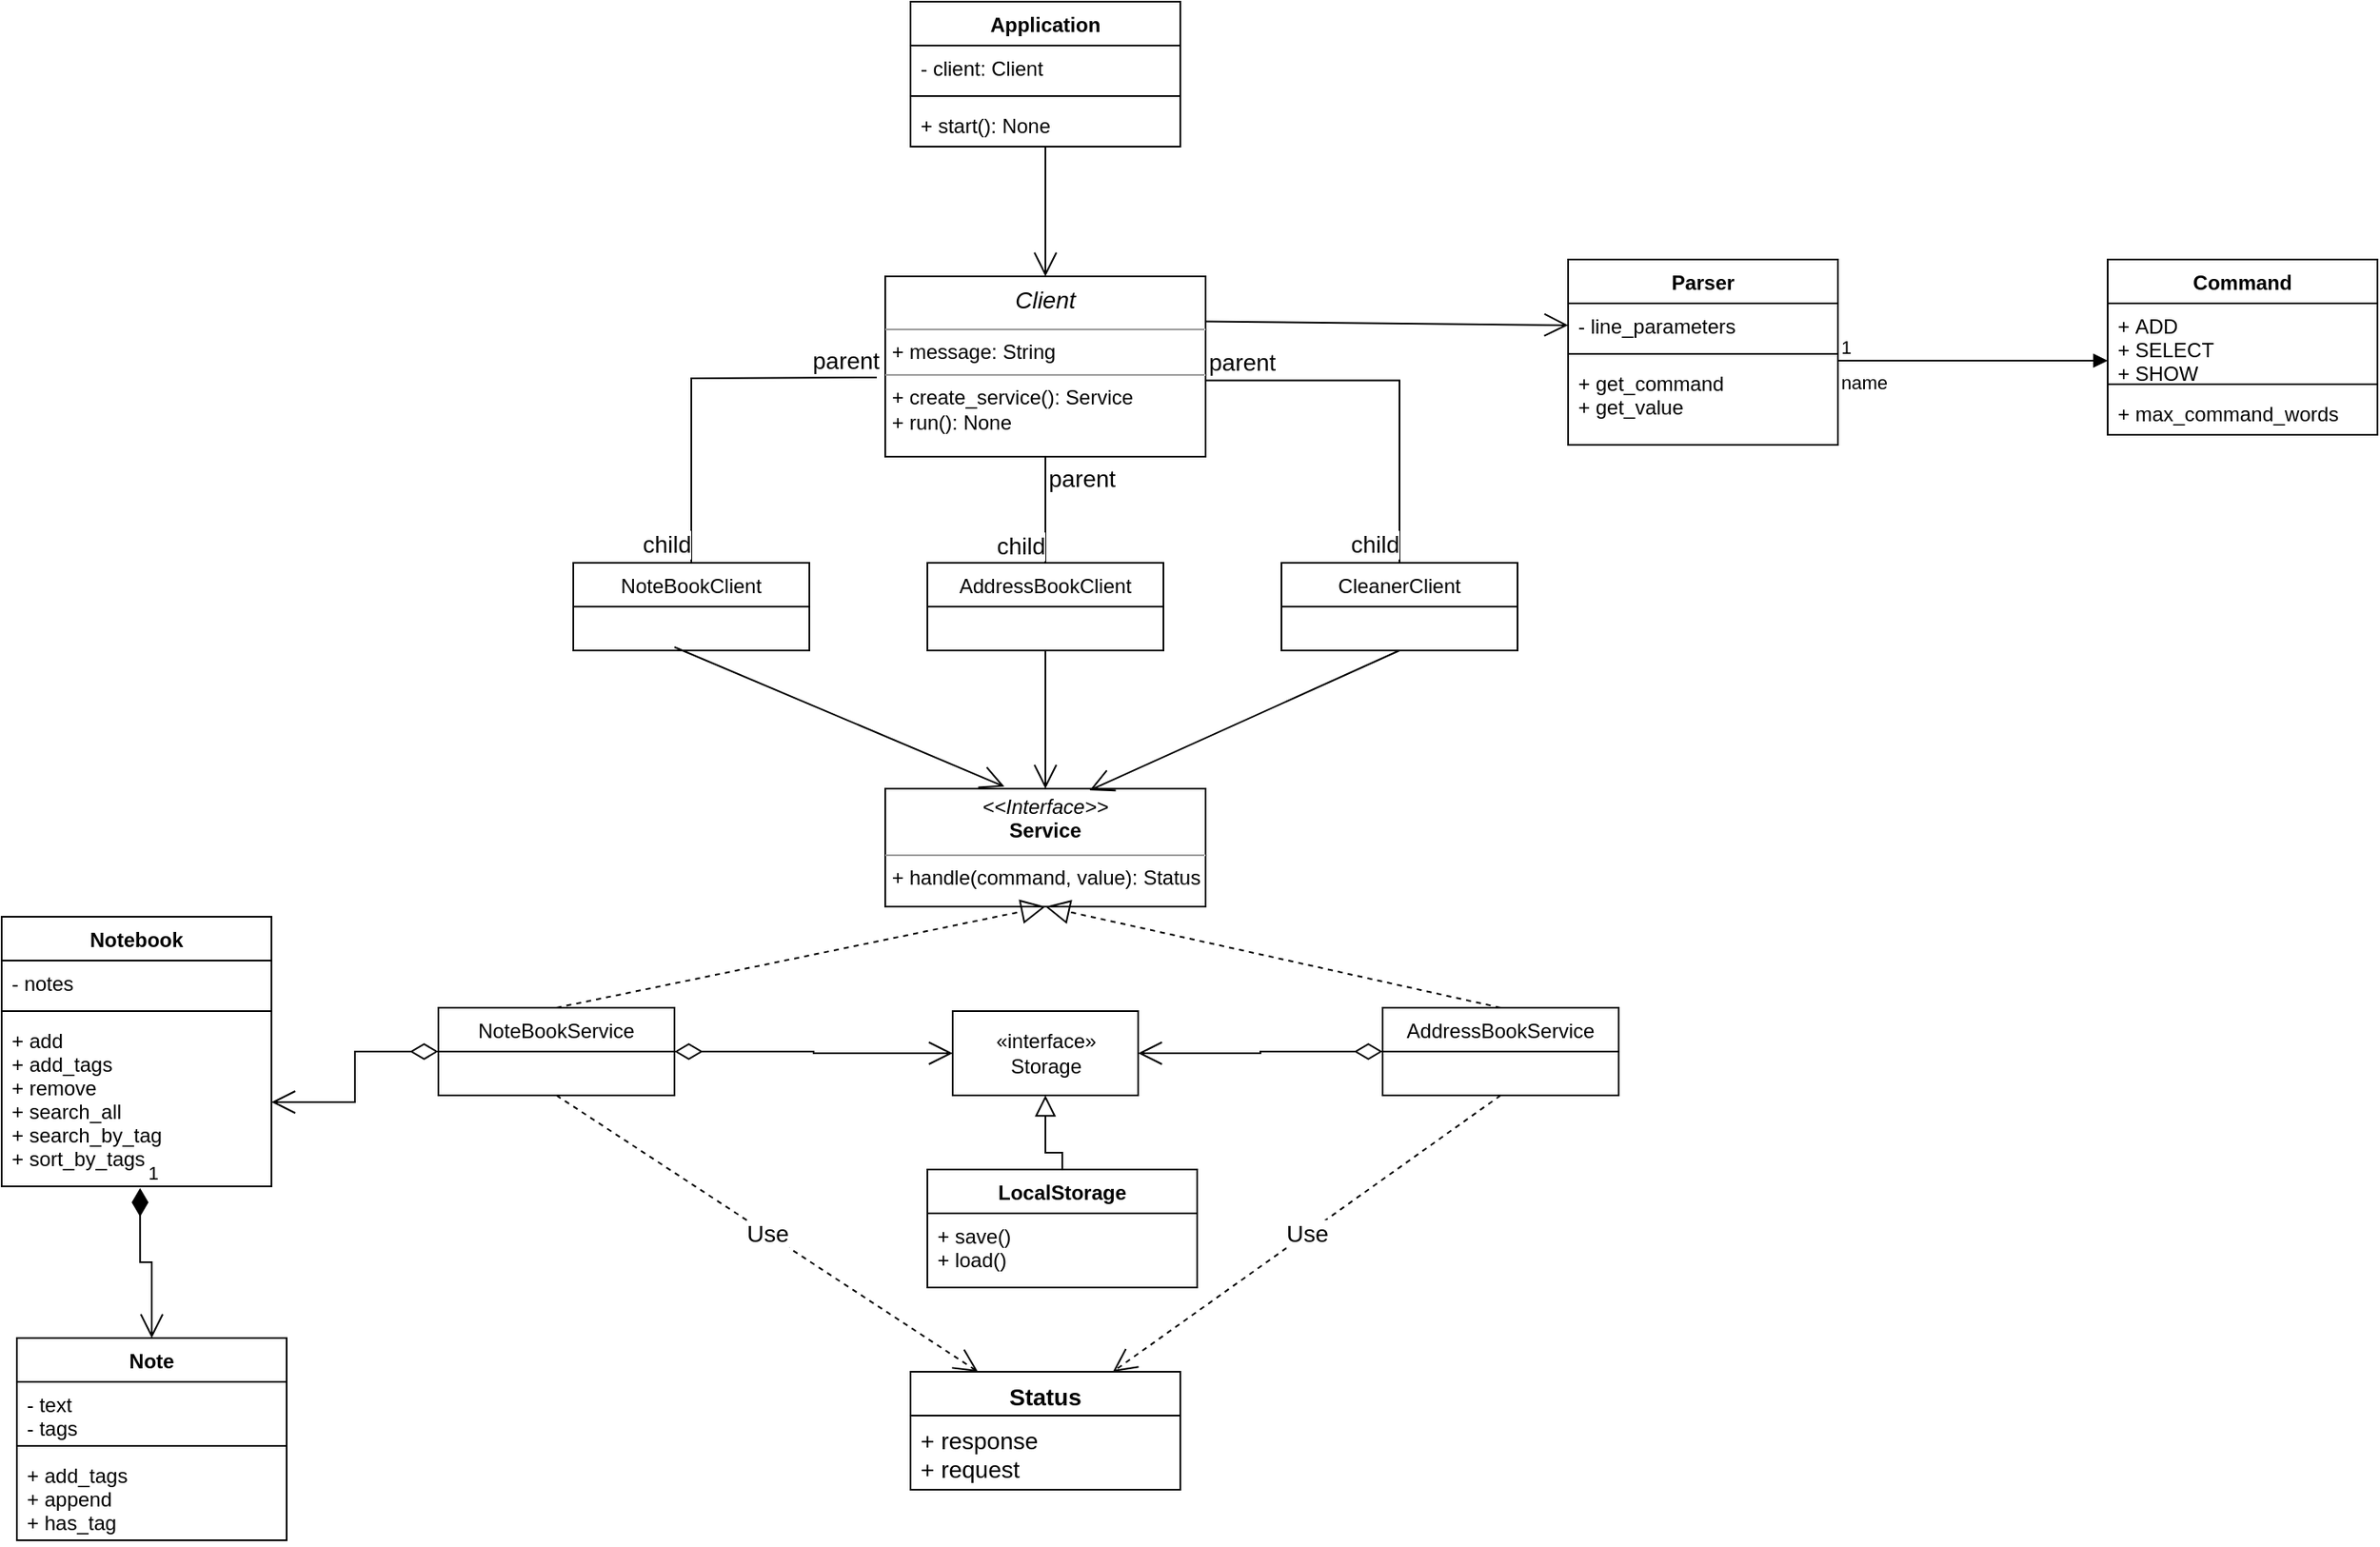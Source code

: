 <mxfile version="20.3.7" type="device"><diagram id="C5RBs43oDa-KdzZeNtuy" name="Page-1"><mxGraphModel dx="998" dy="1175" grid="1" gridSize="10" guides="1" tooltips="1" connect="1" arrows="1" fold="1" page="1" pageScale="1" pageWidth="827" pageHeight="1169" math="0" shadow="0"><root><mxCell id="WIyWlLk6GJQsqaUBKTNV-0"/><mxCell id="WIyWlLk6GJQsqaUBKTNV-1" parent="WIyWlLk6GJQsqaUBKTNV-0"/><mxCell id="h3jM9KWAwBkzTcOZLeY9-10" value="Parser" style="swimlane;fontStyle=1;align=center;verticalAlign=top;childLayout=stackLayout;horizontal=1;startSize=26;horizontalStack=0;resizeParent=1;resizeParentMax=0;resizeLast=0;collapsible=1;marginBottom=0;" parent="WIyWlLk6GJQsqaUBKTNV-1" vertex="1"><mxGeometry x="2200" y="270" width="160" height="110" as="geometry"><mxRectangle x="290" y="560" width="110" height="30" as="alternateBounds"/></mxGeometry></mxCell><mxCell id="h3jM9KWAwBkzTcOZLeY9-11" value="- line_parameters&#10;" style="text;strokeColor=none;fillColor=none;align=left;verticalAlign=top;spacingLeft=4;spacingRight=4;overflow=hidden;rotatable=0;points=[[0,0.5],[1,0.5]];portConstraint=eastwest;" parent="h3jM9KWAwBkzTcOZLeY9-10" vertex="1"><mxGeometry y="26" width="160" height="26" as="geometry"/></mxCell><mxCell id="h3jM9KWAwBkzTcOZLeY9-12" value="" style="line;strokeWidth=1;fillColor=none;align=left;verticalAlign=middle;spacingTop=-1;spacingLeft=3;spacingRight=3;rotatable=0;labelPosition=right;points=[];portConstraint=eastwest;strokeColor=inherit;" parent="h3jM9KWAwBkzTcOZLeY9-10" vertex="1"><mxGeometry y="52" width="160" height="8" as="geometry"/></mxCell><mxCell id="h3jM9KWAwBkzTcOZLeY9-13" value="+ get_command&#10;+ get_value" style="text;strokeColor=none;fillColor=none;align=left;verticalAlign=top;spacingLeft=4;spacingRight=4;overflow=hidden;rotatable=0;points=[[0,0.5],[1,0.5]];portConstraint=eastwest;" parent="h3jM9KWAwBkzTcOZLeY9-10" vertex="1"><mxGeometry y="60" width="160" height="50" as="geometry"/></mxCell><mxCell id="h3jM9KWAwBkzTcOZLeY9-15" value="Command" style="swimlane;fontStyle=1;align=center;verticalAlign=top;childLayout=stackLayout;horizontal=1;startSize=26;horizontalStack=0;resizeParent=1;resizeParentMax=0;resizeLast=0;collapsible=1;marginBottom=0;" parent="WIyWlLk6GJQsqaUBKTNV-1" vertex="1"><mxGeometry x="2520" y="270" width="160" height="104" as="geometry"/></mxCell><mxCell id="h3jM9KWAwBkzTcOZLeY9-16" value="+ ADD&#10;+ SELECT&#10;+ SHOW&#10;&#10;" style="text;strokeColor=none;fillColor=none;align=left;verticalAlign=top;spacingLeft=4;spacingRight=4;overflow=hidden;rotatable=0;points=[[0,0.5],[1,0.5]];portConstraint=eastwest;" parent="h3jM9KWAwBkzTcOZLeY9-15" vertex="1"><mxGeometry y="26" width="160" height="44" as="geometry"/></mxCell><mxCell id="h3jM9KWAwBkzTcOZLeY9-17" value="" style="line;strokeWidth=1;fillColor=none;align=left;verticalAlign=middle;spacingTop=-1;spacingLeft=3;spacingRight=3;rotatable=0;labelPosition=right;points=[];portConstraint=eastwest;strokeColor=inherit;" parent="h3jM9KWAwBkzTcOZLeY9-15" vertex="1"><mxGeometry y="70" width="160" height="8" as="geometry"/></mxCell><mxCell id="h3jM9KWAwBkzTcOZLeY9-18" value="+ max_command_words&#10;" style="text;strokeColor=none;fillColor=none;align=left;verticalAlign=top;spacingLeft=4;spacingRight=4;overflow=hidden;rotatable=0;points=[[0,0.5],[1,0.5]];portConstraint=eastwest;" parent="h3jM9KWAwBkzTcOZLeY9-15" vertex="1"><mxGeometry y="78" width="160" height="26" as="geometry"/></mxCell><mxCell id="h3jM9KWAwBkzTcOZLeY9-19" value="Notebook" style="swimlane;fontStyle=1;align=center;verticalAlign=top;childLayout=stackLayout;horizontal=1;startSize=26;horizontalStack=0;resizeParent=1;resizeParentMax=0;resizeLast=0;collapsible=1;marginBottom=0;" parent="WIyWlLk6GJQsqaUBKTNV-1" vertex="1"><mxGeometry x="1271" y="660" width="160" height="160" as="geometry"/></mxCell><mxCell id="h3jM9KWAwBkzTcOZLeY9-20" value="- notes" style="text;strokeColor=none;fillColor=none;align=left;verticalAlign=top;spacingLeft=4;spacingRight=4;overflow=hidden;rotatable=0;points=[[0,0.5],[1,0.5]];portConstraint=eastwest;" parent="h3jM9KWAwBkzTcOZLeY9-19" vertex="1"><mxGeometry y="26" width="160" height="26" as="geometry"/></mxCell><mxCell id="h3jM9KWAwBkzTcOZLeY9-21" value="" style="line;strokeWidth=1;fillColor=none;align=left;verticalAlign=middle;spacingTop=-1;spacingLeft=3;spacingRight=3;rotatable=0;labelPosition=right;points=[];portConstraint=eastwest;strokeColor=inherit;" parent="h3jM9KWAwBkzTcOZLeY9-19" vertex="1"><mxGeometry y="52" width="160" height="8" as="geometry"/></mxCell><mxCell id="h3jM9KWAwBkzTcOZLeY9-22" value="+ add&#10;+ add_tags&#10;+ remove&#10;+ search_all&#10;+ search_by_tag&#10;+ sort_by_tags" style="text;strokeColor=none;fillColor=none;align=left;verticalAlign=top;spacingLeft=4;spacingRight=4;overflow=hidden;rotatable=0;points=[[0,0.5],[1,0.5]];portConstraint=eastwest;" parent="h3jM9KWAwBkzTcOZLeY9-19" vertex="1"><mxGeometry y="60" width="160" height="100" as="geometry"/></mxCell><mxCell id="h3jM9KWAwBkzTcOZLeY9-27" value="Note" style="swimlane;fontStyle=1;align=center;verticalAlign=top;childLayout=stackLayout;horizontal=1;startSize=26;horizontalStack=0;resizeParent=1;resizeParentMax=0;resizeLast=0;collapsible=1;marginBottom=0;" parent="WIyWlLk6GJQsqaUBKTNV-1" vertex="1"><mxGeometry x="1280" y="910" width="160" height="120" as="geometry"/></mxCell><mxCell id="h3jM9KWAwBkzTcOZLeY9-28" value="- text&#10;- tags&#10;" style="text;strokeColor=none;fillColor=none;align=left;verticalAlign=top;spacingLeft=4;spacingRight=4;overflow=hidden;rotatable=0;points=[[0,0.5],[1,0.5]];portConstraint=eastwest;" parent="h3jM9KWAwBkzTcOZLeY9-27" vertex="1"><mxGeometry y="26" width="160" height="34" as="geometry"/></mxCell><mxCell id="h3jM9KWAwBkzTcOZLeY9-29" value="" style="line;strokeWidth=1;fillColor=none;align=left;verticalAlign=middle;spacingTop=-1;spacingLeft=3;spacingRight=3;rotatable=0;labelPosition=right;points=[];portConstraint=eastwest;strokeColor=inherit;" parent="h3jM9KWAwBkzTcOZLeY9-27" vertex="1"><mxGeometry y="60" width="160" height="8" as="geometry"/></mxCell><mxCell id="h3jM9KWAwBkzTcOZLeY9-30" value="+ add_tags&#10;+ append&#10;+ has_tag" style="text;strokeColor=none;fillColor=none;align=left;verticalAlign=top;spacingLeft=4;spacingRight=4;overflow=hidden;rotatable=0;points=[[0,0.5],[1,0.5]];portConstraint=eastwest;" parent="h3jM9KWAwBkzTcOZLeY9-27" vertex="1"><mxGeometry y="68" width="160" height="52" as="geometry"/></mxCell><mxCell id="h3jM9KWAwBkzTcOZLeY9-32" value="1" style="endArrow=open;html=1;endSize=12;startArrow=diamondThin;startSize=14;startFill=1;edgeStyle=orthogonalEdgeStyle;align=left;verticalAlign=bottom;rounded=0;exitX=0.513;exitY=1.01;exitDx=0;exitDy=0;exitPerimeter=0;entryX=0.5;entryY=0;entryDx=0;entryDy=0;" parent="WIyWlLk6GJQsqaUBKTNV-1" source="h3jM9KWAwBkzTcOZLeY9-22" target="h3jM9KWAwBkzTcOZLeY9-27" edge="1"><mxGeometry x="-1" y="3" relative="1" as="geometry"><mxPoint x="1530" y="850" as="sourcePoint"/><mxPoint x="1230" y="960" as="targetPoint"/></mxGeometry></mxCell><mxCell id="h3jM9KWAwBkzTcOZLeY9-35" value="name" style="endArrow=block;endFill=1;html=1;edgeStyle=orthogonalEdgeStyle;align=left;verticalAlign=top;rounded=0;" parent="WIyWlLk6GJQsqaUBKTNV-1" edge="1"><mxGeometry x="-1" relative="1" as="geometry"><mxPoint x="2360" y="330" as="sourcePoint"/><mxPoint x="2520" y="330" as="targetPoint"/></mxGeometry></mxCell><mxCell id="h3jM9KWAwBkzTcOZLeY9-36" value="1" style="edgeLabel;resizable=0;html=1;align=left;verticalAlign=bottom;" parent="h3jM9KWAwBkzTcOZLeY9-35" connectable="0" vertex="1"><mxGeometry x="-1" relative="1" as="geometry"/></mxCell><mxCell id="h3jM9KWAwBkzTcOZLeY9-44" value="«interface»&lt;br&gt;Storage" style="html=1;" parent="WIyWlLk6GJQsqaUBKTNV-1" vertex="1"><mxGeometry x="1835" y="716" width="110" height="50" as="geometry"/></mxCell><mxCell id="h3jM9KWAwBkzTcOZLeY9-45" value="LocalStorage" style="swimlane;fontStyle=1;align=center;verticalAlign=top;childLayout=stackLayout;horizontal=1;startSize=26;horizontalStack=0;resizeParent=1;resizeParentMax=0;resizeLast=0;collapsible=1;marginBottom=0;" parent="WIyWlLk6GJQsqaUBKTNV-1" vertex="1"><mxGeometry x="1820" y="810" width="160" height="70" as="geometry"/></mxCell><mxCell id="h3jM9KWAwBkzTcOZLeY9-48" value="+ save()&#10;+ load()" style="text;strokeColor=none;fillColor=none;align=left;verticalAlign=top;spacingLeft=4;spacingRight=4;overflow=hidden;rotatable=0;points=[[0,0.5],[1,0.5]];portConstraint=eastwest;" parent="h3jM9KWAwBkzTcOZLeY9-45" vertex="1"><mxGeometry y="26" width="160" height="44" as="geometry"/></mxCell><mxCell id="h3jM9KWAwBkzTcOZLeY9-49" value="" style="endArrow=block;endSize=10;endFill=0;shadow=0;strokeWidth=1;rounded=0;edgeStyle=elbowEdgeStyle;elbow=vertical;entryX=0.5;entryY=1;entryDx=0;entryDy=0;" parent="WIyWlLk6GJQsqaUBKTNV-1" source="h3jM9KWAwBkzTcOZLeY9-45" target="h3jM9KWAwBkzTcOZLeY9-44" edge="1"><mxGeometry width="160" relative="1" as="geometry"><mxPoint x="2015" y="770" as="sourcePoint"/><mxPoint x="1825" y="560" as="targetPoint"/><Array as="points"><mxPoint x="1900" y="800"/><mxPoint x="1875" y="750"/></Array></mxGeometry></mxCell><mxCell id="rv7m6KGBo__70JQidAGQ-0" value="Application" style="swimlane;fontStyle=1;align=center;verticalAlign=top;childLayout=stackLayout;horizontal=1;startSize=26;horizontalStack=0;resizeParent=1;resizeParentMax=0;resizeLast=0;collapsible=1;marginBottom=0;" vertex="1" parent="WIyWlLk6GJQsqaUBKTNV-1"><mxGeometry x="1810" y="117" width="160" height="86" as="geometry"/></mxCell><mxCell id="rv7m6KGBo__70JQidAGQ-1" value="- client: Client" style="text;strokeColor=none;fillColor=none;align=left;verticalAlign=top;spacingLeft=4;spacingRight=4;overflow=hidden;rotatable=0;points=[[0,0.5],[1,0.5]];portConstraint=eastwest;" vertex="1" parent="rv7m6KGBo__70JQidAGQ-0"><mxGeometry y="26" width="160" height="26" as="geometry"/></mxCell><mxCell id="rv7m6KGBo__70JQidAGQ-2" value="" style="line;strokeWidth=1;fillColor=none;align=left;verticalAlign=middle;spacingTop=-1;spacingLeft=3;spacingRight=3;rotatable=0;labelPosition=right;points=[];portConstraint=eastwest;strokeColor=inherit;" vertex="1" parent="rv7m6KGBo__70JQidAGQ-0"><mxGeometry y="52" width="160" height="8" as="geometry"/></mxCell><mxCell id="rv7m6KGBo__70JQidAGQ-3" value="+ start(): None" style="text;strokeColor=none;fillColor=none;align=left;verticalAlign=top;spacingLeft=4;spacingRight=4;overflow=hidden;rotatable=0;points=[[0,0.5],[1,0.5]];portConstraint=eastwest;" vertex="1" parent="rv7m6KGBo__70JQidAGQ-0"><mxGeometry y="60" width="160" height="26" as="geometry"/></mxCell><mxCell id="rv7m6KGBo__70JQidAGQ-5" value="&lt;p style=&quot;margin:0px;margin-top:4px;text-align:center;&quot;&gt;&lt;i style=&quot;font-size: 14px; line-height: 1.5;&quot;&gt;Client&lt;/i&gt;&lt;/p&gt;&lt;hr size=&quot;1&quot;&gt;&lt;p style=&quot;margin:0px;margin-left:4px;&quot;&gt;+ message: String&lt;br&gt;&lt;/p&gt;&lt;hr size=&quot;1&quot;&gt;&lt;p style=&quot;margin:0px;margin-left:4px;&quot;&gt;+ create_service(): Service&lt;br&gt;+ run(): None&lt;/p&gt;" style="verticalAlign=top;align=left;overflow=fill;fontSize=12;fontFamily=Helvetica;html=1;" vertex="1" parent="WIyWlLk6GJQsqaUBKTNV-1"><mxGeometry x="1795" y="280" width="190" height="107" as="geometry"/></mxCell><mxCell id="rv7m6KGBo__70JQidAGQ-6" value="" style="endArrow=open;endFill=1;endSize=12;html=1;rounded=0;" edge="1" parent="WIyWlLk6GJQsqaUBKTNV-1" source="rv7m6KGBo__70JQidAGQ-3" target="rv7m6KGBo__70JQidAGQ-5"><mxGeometry width="160" relative="1" as="geometry"><mxPoint x="1889.41" y="220" as="sourcePoint"/><mxPoint x="1889.41" y="320" as="targetPoint"/></mxGeometry></mxCell><mxCell id="rv7m6KGBo__70JQidAGQ-7" value="NoteBookClient" style="swimlane;fontStyle=0;childLayout=stackLayout;horizontal=1;startSize=26;fillColor=none;horizontalStack=0;resizeParent=1;resizeParentMax=0;resizeLast=0;collapsible=1;marginBottom=0;" vertex="1" parent="WIyWlLk6GJQsqaUBKTNV-1"><mxGeometry x="1610" y="450" width="140" height="52" as="geometry"/></mxCell><mxCell id="rv7m6KGBo__70JQidAGQ-11" value="AddressBookClient" style="swimlane;fontStyle=0;childLayout=stackLayout;horizontal=1;startSize=26;fillColor=none;horizontalStack=0;resizeParent=1;resizeParentMax=0;resizeLast=0;collapsible=1;marginBottom=0;" vertex="1" parent="WIyWlLk6GJQsqaUBKTNV-1"><mxGeometry x="1820" y="450" width="140" height="52" as="geometry"/></mxCell><mxCell id="rv7m6KGBo__70JQidAGQ-12" value="CleanerClient" style="swimlane;fontStyle=0;childLayout=stackLayout;horizontal=1;startSize=26;fillColor=none;horizontalStack=0;resizeParent=1;resizeParentMax=0;resizeLast=0;collapsible=1;marginBottom=0;" vertex="1" parent="WIyWlLk6GJQsqaUBKTNV-1"><mxGeometry x="2030" y="450" width="140" height="52" as="geometry"/></mxCell><mxCell id="rv7m6KGBo__70JQidAGQ-19" value="&lt;p style=&quot;margin:0px;margin-top:4px;text-align:center;&quot;&gt;&lt;i&gt;&amp;lt;&amp;lt;Interface&amp;gt;&amp;gt;&lt;/i&gt;&lt;br&gt;&lt;b&gt;Service&lt;/b&gt;&lt;/p&gt;&lt;hr size=&quot;1&quot;&gt;&lt;p style=&quot;margin:0px;margin-left:4px;&quot;&gt;+ handle(command, value): Status&lt;br&gt;&lt;/p&gt;" style="verticalAlign=top;align=left;overflow=fill;fontSize=12;fontFamily=Helvetica;html=1;" vertex="1" parent="WIyWlLk6GJQsqaUBKTNV-1"><mxGeometry x="1795" y="584" width="190" height="70" as="geometry"/></mxCell><mxCell id="rv7m6KGBo__70JQidAGQ-27" value="NoteBookService" style="swimlane;fontStyle=0;childLayout=stackLayout;horizontal=1;startSize=26;fillColor=none;horizontalStack=0;resizeParent=1;resizeParentMax=0;resizeLast=0;collapsible=1;marginBottom=0;" vertex="1" parent="WIyWlLk6GJQsqaUBKTNV-1"><mxGeometry x="1530" y="714" width="140" height="52" as="geometry"/></mxCell><mxCell id="rv7m6KGBo__70JQidAGQ-28" value="AddressBookService" style="swimlane;fontStyle=0;childLayout=stackLayout;horizontal=1;startSize=26;fillColor=none;horizontalStack=0;resizeParent=1;resizeParentMax=0;resizeLast=0;collapsible=1;marginBottom=0;" vertex="1" parent="WIyWlLk6GJQsqaUBKTNV-1"><mxGeometry x="2090" y="714" width="140" height="52" as="geometry"/></mxCell><mxCell id="rv7m6KGBo__70JQidAGQ-31" value="" style="endArrow=none;html=1;edgeStyle=orthogonalEdgeStyle;rounded=0;fontSize=14;entryX=0.5;entryY=0;entryDx=0;entryDy=0;" edge="1" parent="WIyWlLk6GJQsqaUBKTNV-1" target="rv7m6KGBo__70JQidAGQ-7"><mxGeometry relative="1" as="geometry"><mxPoint x="1790" y="340" as="sourcePoint"/><mxPoint x="1750" y="340" as="targetPoint"/></mxGeometry></mxCell><mxCell id="rv7m6KGBo__70JQidAGQ-32" value="parent" style="edgeLabel;resizable=0;html=1;align=left;verticalAlign=bottom;fontSize=14;" connectable="0" vertex="1" parent="rv7m6KGBo__70JQidAGQ-31"><mxGeometry x="-1" relative="1" as="geometry"><mxPoint x="-40" as="offset"/></mxGeometry></mxCell><mxCell id="rv7m6KGBo__70JQidAGQ-33" value="child" style="edgeLabel;resizable=0;html=1;align=right;verticalAlign=bottom;fontSize=14;" connectable="0" vertex="1" parent="rv7m6KGBo__70JQidAGQ-31"><mxGeometry x="1" relative="1" as="geometry"/></mxCell><mxCell id="rv7m6KGBo__70JQidAGQ-34" value="" style="endArrow=none;html=1;edgeStyle=orthogonalEdgeStyle;rounded=0;fontSize=14;entryX=0.5;entryY=0;entryDx=0;entryDy=0;exitX=0.998;exitY=0.577;exitDx=0;exitDy=0;exitPerimeter=0;" edge="1" parent="WIyWlLk6GJQsqaUBKTNV-1" source="rv7m6KGBo__70JQidAGQ-5" target="rv7m6KGBo__70JQidAGQ-12"><mxGeometry relative="1" as="geometry"><mxPoint x="1988" y="357" as="sourcePoint"/><mxPoint x="2148" y="357" as="targetPoint"/></mxGeometry></mxCell><mxCell id="rv7m6KGBo__70JQidAGQ-35" value="parent" style="edgeLabel;resizable=0;html=1;align=left;verticalAlign=bottom;fontSize=14;" connectable="0" vertex="1" parent="rv7m6KGBo__70JQidAGQ-34"><mxGeometry x="-1" relative="1" as="geometry"/></mxCell><mxCell id="rv7m6KGBo__70JQidAGQ-36" value="child" style="edgeLabel;resizable=0;html=1;align=right;verticalAlign=bottom;fontSize=14;" connectable="0" vertex="1" parent="rv7m6KGBo__70JQidAGQ-34"><mxGeometry x="1" relative="1" as="geometry"/></mxCell><mxCell id="rv7m6KGBo__70JQidAGQ-37" value="" style="endArrow=none;html=1;edgeStyle=orthogonalEdgeStyle;rounded=0;fontSize=14;exitX=0.5;exitY=1;exitDx=0;exitDy=0;" edge="1" parent="WIyWlLk6GJQsqaUBKTNV-1" source="rv7m6KGBo__70JQidAGQ-5" target="rv7m6KGBo__70JQidAGQ-11"><mxGeometry relative="1" as="geometry"><mxPoint x="1900" y="426" as="sourcePoint"/><mxPoint x="2060" y="426" as="targetPoint"/></mxGeometry></mxCell><mxCell id="rv7m6KGBo__70JQidAGQ-38" value="parent" style="edgeLabel;resizable=0;html=1;align=left;verticalAlign=bottom;fontSize=14;" connectable="0" vertex="1" parent="rv7m6KGBo__70JQidAGQ-37"><mxGeometry x="-1" relative="1" as="geometry"><mxPoint y="23" as="offset"/></mxGeometry></mxCell><mxCell id="rv7m6KGBo__70JQidAGQ-39" value="child" style="edgeLabel;resizable=0;html=1;align=right;verticalAlign=bottom;fontSize=14;" connectable="0" vertex="1" parent="rv7m6KGBo__70JQidAGQ-37"><mxGeometry x="1" relative="1" as="geometry"/></mxCell><mxCell id="rv7m6KGBo__70JQidAGQ-40" value="" style="endArrow=block;dashed=1;endFill=0;endSize=12;html=1;rounded=0;fontSize=14;exitX=0.5;exitY=0;exitDx=0;exitDy=0;entryX=0.5;entryY=1;entryDx=0;entryDy=0;" edge="1" parent="WIyWlLk6GJQsqaUBKTNV-1" source="rv7m6KGBo__70JQidAGQ-27" target="rv7m6KGBo__70JQidAGQ-19"><mxGeometry width="160" relative="1" as="geometry"><mxPoint x="1710" y="680" as="sourcePoint"/><mxPoint x="1870" y="680" as="targetPoint"/></mxGeometry></mxCell><mxCell id="rv7m6KGBo__70JQidAGQ-41" value="" style="endArrow=block;dashed=1;endFill=0;endSize=12;html=1;rounded=0;fontSize=14;exitX=0.5;exitY=0;exitDx=0;exitDy=0;entryX=0.5;entryY=1;entryDx=0;entryDy=0;" edge="1" parent="WIyWlLk6GJQsqaUBKTNV-1" source="rv7m6KGBo__70JQidAGQ-28" target="rv7m6KGBo__70JQidAGQ-19"><mxGeometry width="160" relative="1" as="geometry"><mxPoint x="2090" y="660" as="sourcePoint"/><mxPoint x="2250" y="660" as="targetPoint"/></mxGeometry></mxCell><mxCell id="rv7m6KGBo__70JQidAGQ-42" value="" style="endArrow=open;endFill=1;endSize=12;html=1;rounded=0;fontSize=14;exitX=0.5;exitY=1;exitDx=0;exitDy=0;entryX=0.5;entryY=0;entryDx=0;entryDy=0;" edge="1" parent="WIyWlLk6GJQsqaUBKTNV-1" source="rv7m6KGBo__70JQidAGQ-11" target="rv7m6KGBo__70JQidAGQ-19"><mxGeometry width="160" relative="1" as="geometry"><mxPoint x="1890" y="540" as="sourcePoint"/><mxPoint x="2050" y="540" as="targetPoint"/></mxGeometry></mxCell><mxCell id="rv7m6KGBo__70JQidAGQ-43" value="" style="endArrow=open;endFill=1;endSize=12;html=1;rounded=0;fontSize=14;entryX=0.372;entryY=-0.017;entryDx=0;entryDy=0;entryPerimeter=0;" edge="1" parent="WIyWlLk6GJQsqaUBKTNV-1" target="rv7m6KGBo__70JQidAGQ-19"><mxGeometry width="160" relative="1" as="geometry"><mxPoint x="1670" y="500" as="sourcePoint"/><mxPoint x="1840" y="550" as="targetPoint"/></mxGeometry></mxCell><mxCell id="rv7m6KGBo__70JQidAGQ-44" value="" style="endArrow=open;endFill=1;endSize=12;html=1;rounded=0;fontSize=14;exitX=0.5;exitY=1;exitDx=0;exitDy=0;entryX=0.638;entryY=0.014;entryDx=0;entryDy=0;entryPerimeter=0;" edge="1" parent="WIyWlLk6GJQsqaUBKTNV-1" source="rv7m6KGBo__70JQidAGQ-12" target="rv7m6KGBo__70JQidAGQ-19"><mxGeometry width="160" relative="1" as="geometry"><mxPoint x="2060" y="550" as="sourcePoint"/><mxPoint x="2220" y="550" as="targetPoint"/></mxGeometry></mxCell><mxCell id="rv7m6KGBo__70JQidAGQ-45" value="Status" style="swimlane;fontStyle=1;align=center;verticalAlign=top;childLayout=stackLayout;horizontal=1;startSize=26;horizontalStack=0;resizeParent=1;resizeParentMax=0;resizeLast=0;collapsible=1;marginBottom=0;fontSize=14;" vertex="1" parent="WIyWlLk6GJQsqaUBKTNV-1"><mxGeometry x="1810" y="930" width="160" height="70" as="geometry"/></mxCell><mxCell id="rv7m6KGBo__70JQidAGQ-46" value="+ response&#10;+ request" style="text;strokeColor=none;fillColor=none;align=left;verticalAlign=top;spacingLeft=4;spacingRight=4;overflow=hidden;rotatable=0;points=[[0,0.5],[1,0.5]];portConstraint=eastwest;fontSize=14;" vertex="1" parent="rv7m6KGBo__70JQidAGQ-45"><mxGeometry y="26" width="160" height="44" as="geometry"/></mxCell><mxCell id="rv7m6KGBo__70JQidAGQ-49" value="Use" style="endArrow=open;endSize=12;dashed=1;html=1;rounded=0;fontSize=14;exitX=0.5;exitY=1;exitDx=0;exitDy=0;entryX=0.25;entryY=0;entryDx=0;entryDy=0;" edge="1" parent="WIyWlLk6GJQsqaUBKTNV-1" source="rv7m6KGBo__70JQidAGQ-27" target="rv7m6KGBo__70JQidAGQ-45"><mxGeometry width="160" relative="1" as="geometry"><mxPoint x="1600" y="840" as="sourcePoint"/><mxPoint x="1760" y="840" as="targetPoint"/></mxGeometry></mxCell><mxCell id="rv7m6KGBo__70JQidAGQ-50" value="Use" style="endArrow=open;endSize=12;dashed=1;html=1;rounded=0;fontSize=14;exitX=0.5;exitY=1;exitDx=0;exitDy=0;entryX=0.75;entryY=0;entryDx=0;entryDy=0;" edge="1" parent="WIyWlLk6GJQsqaUBKTNV-1" source="rv7m6KGBo__70JQidAGQ-28" target="rv7m6KGBo__70JQidAGQ-45"><mxGeometry width="160" relative="1" as="geometry"><mxPoint x="2040" y="800" as="sourcePoint"/><mxPoint x="2030" y="820" as="targetPoint"/></mxGeometry></mxCell><mxCell id="rv7m6KGBo__70JQidAGQ-52" value="" style="endArrow=open;html=1;endSize=12;startArrow=diamondThin;startSize=14;startFill=0;edgeStyle=orthogonalEdgeStyle;align=left;verticalAlign=bottom;rounded=0;fontSize=14;exitX=1;exitY=0.5;exitDx=0;exitDy=0;entryX=0;entryY=0.5;entryDx=0;entryDy=0;" edge="1" parent="WIyWlLk6GJQsqaUBKTNV-1" source="rv7m6KGBo__70JQidAGQ-27" target="h3jM9KWAwBkzTcOZLeY9-44"><mxGeometry x="-1" y="3" relative="1" as="geometry"><mxPoint x="1690" y="740" as="sourcePoint"/><mxPoint x="1800" y="740" as="targetPoint"/></mxGeometry></mxCell><mxCell id="rv7m6KGBo__70JQidAGQ-54" value="" style="endArrow=open;html=1;endSize=12;startArrow=diamondThin;startSize=14;startFill=0;edgeStyle=orthogonalEdgeStyle;align=left;verticalAlign=bottom;rounded=0;fontSize=14;entryX=1;entryY=0.5;entryDx=0;entryDy=0;exitX=0;exitY=0.5;exitDx=0;exitDy=0;" edge="1" parent="WIyWlLk6GJQsqaUBKTNV-1" source="rv7m6KGBo__70JQidAGQ-28" target="h3jM9KWAwBkzTcOZLeY9-44"><mxGeometry x="-1" y="3" relative="1" as="geometry"><mxPoint x="2060" y="1000" as="sourcePoint"/><mxPoint x="2220" y="1000" as="targetPoint"/></mxGeometry></mxCell><mxCell id="rv7m6KGBo__70JQidAGQ-55" value="" style="endArrow=open;html=1;endSize=12;startArrow=diamondThin;startSize=14;startFill=0;edgeStyle=orthogonalEdgeStyle;align=left;verticalAlign=bottom;rounded=0;fontSize=14;entryX=1;entryY=0.5;entryDx=0;entryDy=0;exitX=0;exitY=0.5;exitDx=0;exitDy=0;" edge="1" parent="WIyWlLk6GJQsqaUBKTNV-1" source="rv7m6KGBo__70JQidAGQ-27" target="h3jM9KWAwBkzTcOZLeY9-22"><mxGeometry x="-1" y="3" relative="1" as="geometry"><mxPoint x="1520" y="840" as="sourcePoint"/><mxPoint x="1650" y="880" as="targetPoint"/></mxGeometry></mxCell><mxCell id="rv7m6KGBo__70JQidAGQ-56" value="" style="endArrow=open;endFill=1;endSize=12;html=1;rounded=0;fontSize=14;exitX=1;exitY=0.25;exitDx=0;exitDy=0;entryX=0;entryY=0.5;entryDx=0;entryDy=0;" edge="1" parent="WIyWlLk6GJQsqaUBKTNV-1" source="rv7m6KGBo__70JQidAGQ-5" target="h3jM9KWAwBkzTcOZLeY9-11"><mxGeometry width="160" relative="1" as="geometry"><mxPoint x="2020" y="310" as="sourcePoint"/><mxPoint x="2180" y="310" as="targetPoint"/></mxGeometry></mxCell></root></mxGraphModel></diagram></mxfile>